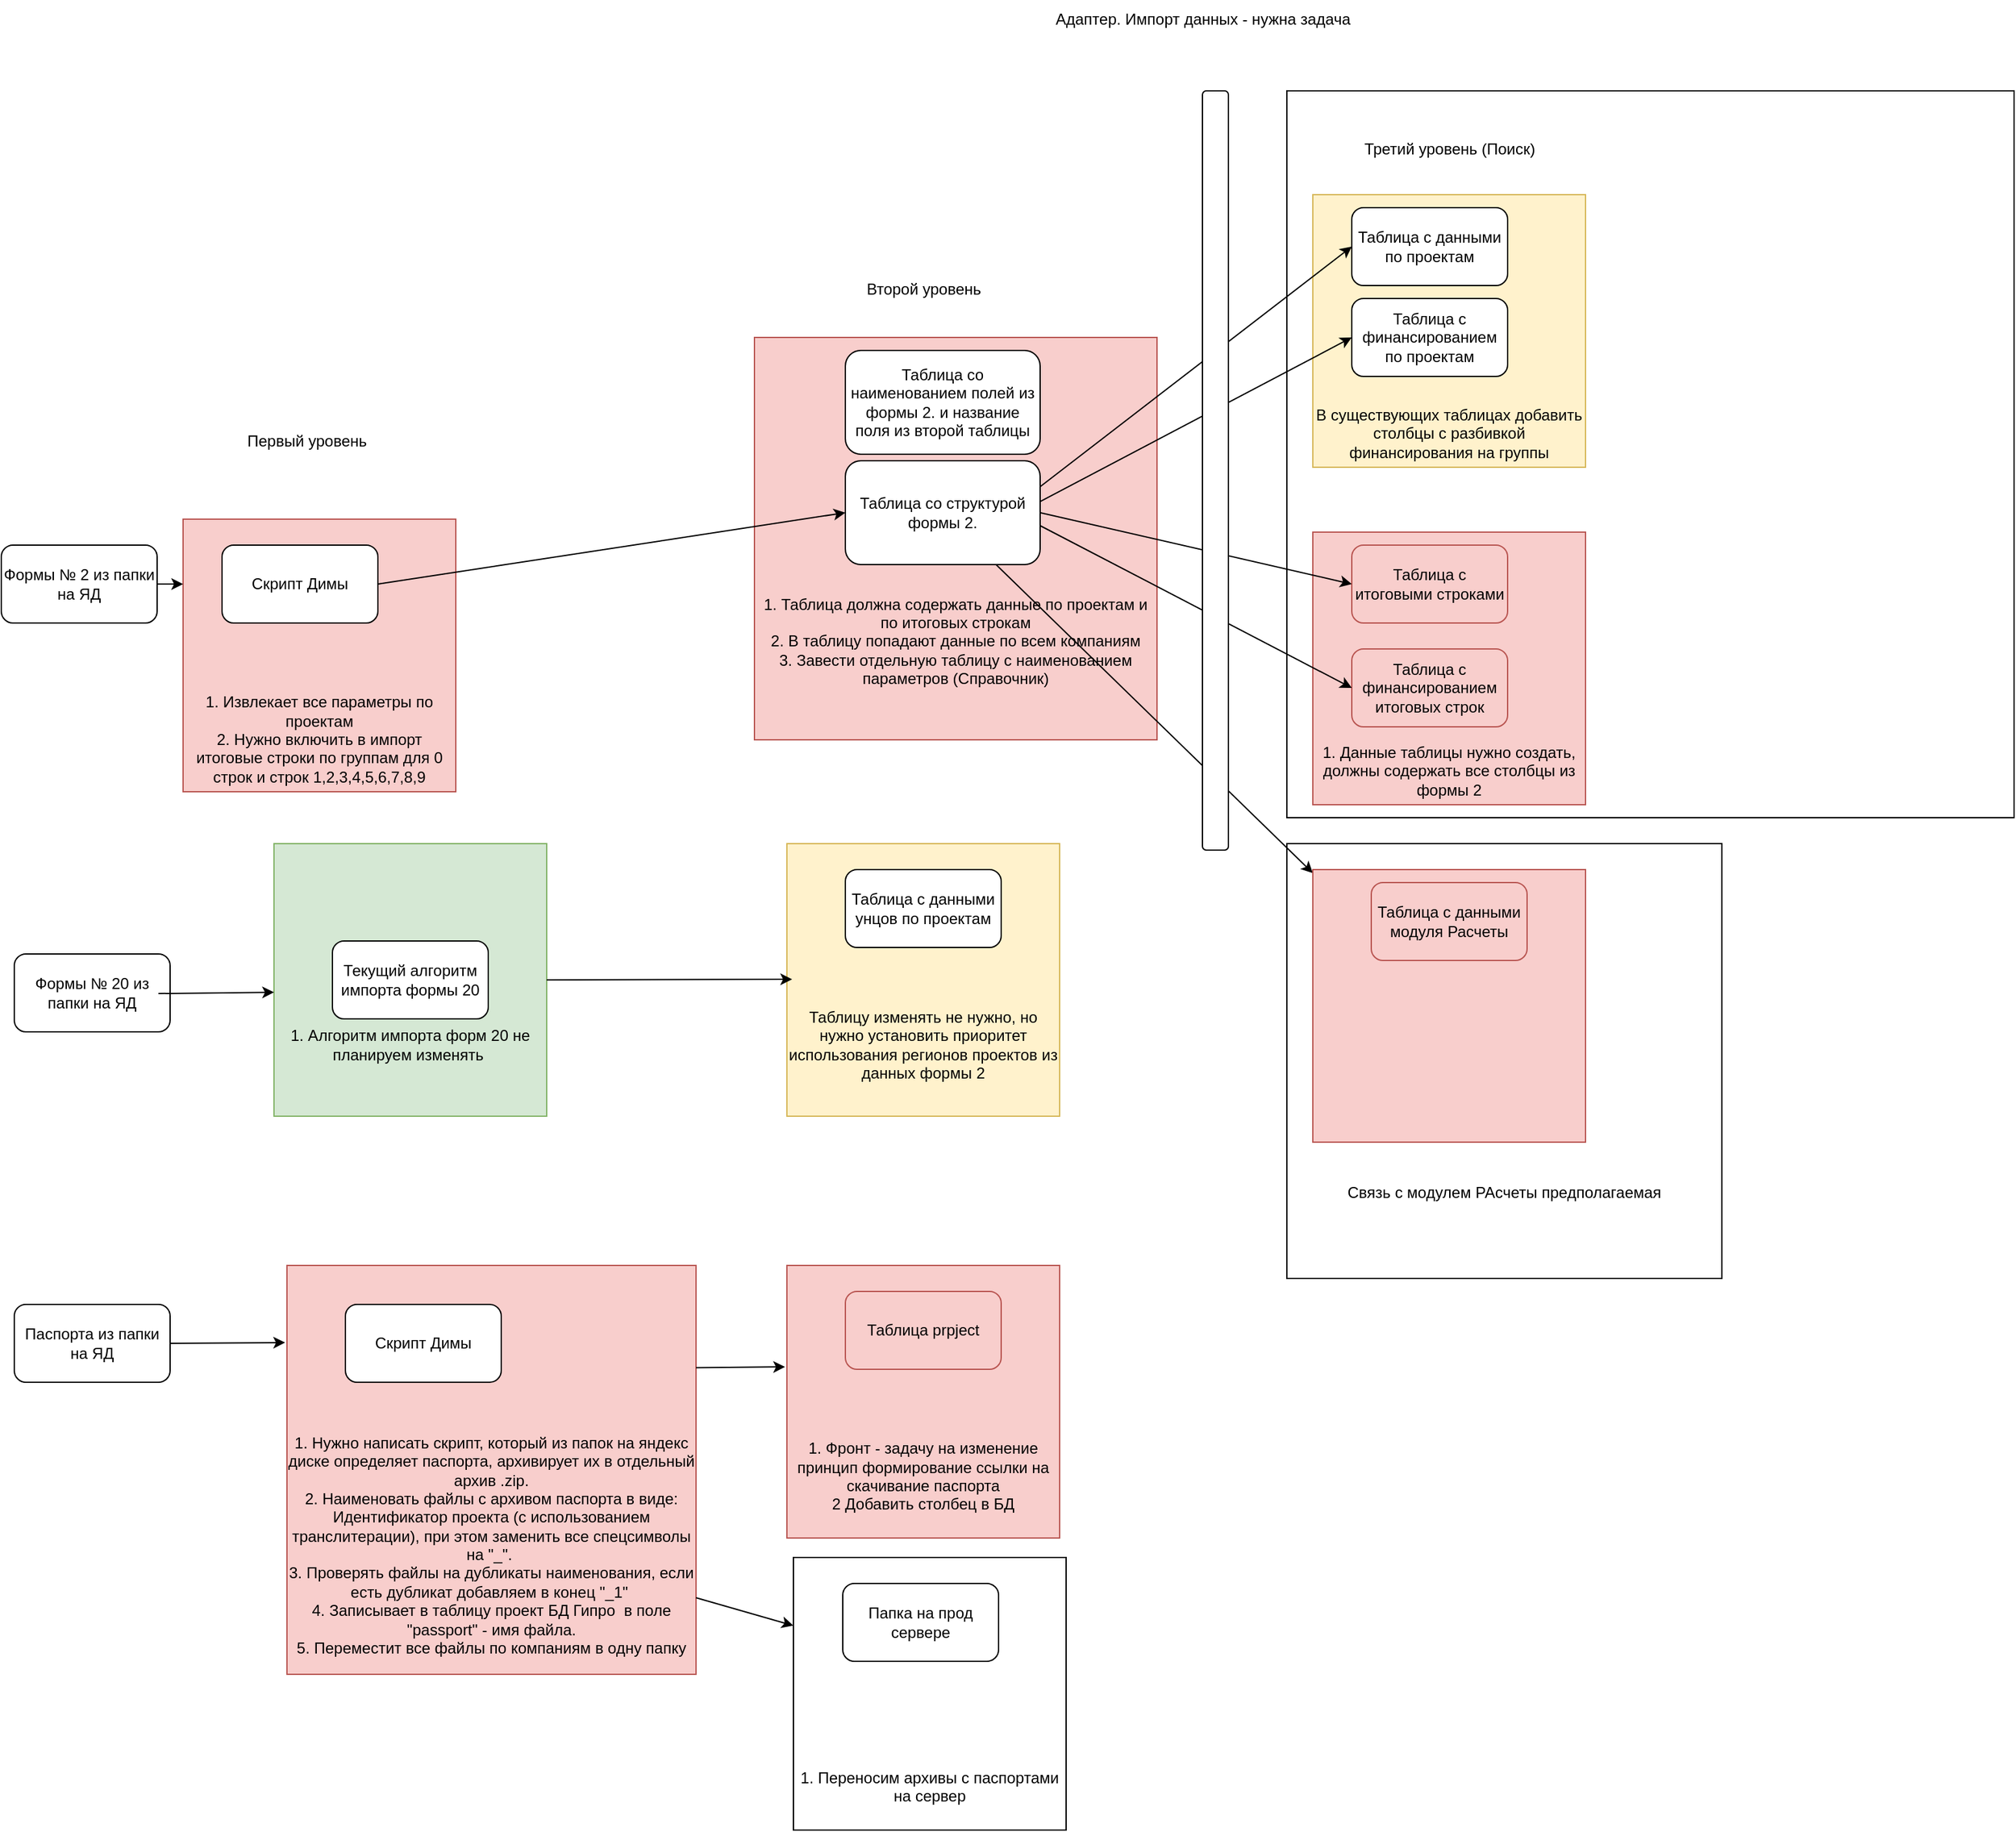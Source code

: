 <mxfile version="22.0.5" type="device">
  <diagram name="Страница — 1" id="O2RAl2Ow5lcf_SMwTOhs">
    <mxGraphModel dx="3067" dy="2218" grid="1" gridSize="10" guides="1" tooltips="1" connect="1" arrows="1" fold="1" page="1" pageScale="1" pageWidth="827" pageHeight="1169" math="0" shadow="0">
      <root>
        <mxCell id="0" />
        <mxCell id="1" parent="0" />
        <mxCell id="HMwePQK9_PrnhCYV4JY7-50" value="&lt;br&gt;&lt;br&gt;&lt;br&gt;&lt;br&gt;&lt;br&gt;&lt;br&gt;&lt;br&gt;&lt;br&gt;&lt;br&gt;&lt;br&gt;&lt;br&gt;&lt;br&gt;&lt;br&gt;&lt;br&gt;Связь с модулем РАсчеты предполагаемая" style="whiteSpace=wrap;html=1;aspect=fixed;" vertex="1" parent="1">
          <mxGeometry x="800" y="460" width="335" height="335" as="geometry" />
        </mxCell>
        <mxCell id="HMwePQK9_PrnhCYV4JY7-49" value="" style="whiteSpace=wrap;html=1;aspect=fixed;" vertex="1" parent="1">
          <mxGeometry x="800" y="-120" width="560" height="560" as="geometry" />
        </mxCell>
        <mxCell id="HMwePQK9_PrnhCYV4JY7-35" value="&lt;br&gt;&lt;br&gt;&lt;br&gt;&lt;br&gt;&lt;br&gt;&lt;br&gt;&lt;br&gt;&lt;br&gt;&lt;br&gt;&lt;br&gt;&lt;br&gt;1. Таблица должна содержать данные по проектам и по итоговых строкам&lt;br&gt;2. В таблицу попадают данные по всем компаниям&lt;br&gt;3. Завести отдельную таблицу с наименованием параметров (Справочник)" style="whiteSpace=wrap;html=1;aspect=fixed;fillColor=#f8cecc;strokeColor=#b85450;" vertex="1" parent="1">
          <mxGeometry x="390" y="70" width="310" height="310" as="geometry" />
        </mxCell>
        <mxCell id="HMwePQK9_PrnhCYV4JY7-32" value="&lt;br&gt;&lt;br&gt;&lt;br&gt;&lt;br&gt;&lt;br&gt;&lt;br&gt;&lt;br&gt;&lt;br&gt;1. Нужно написать скрипт, который из папок на яндекс диске определяет паспорта, архивирует их в отдельный архив .zip. &lt;br&gt;2. Наименовать файлы с архивом паспорта в виде: Идентификатор проекта (с использованием транслитерации), при этом заменить все спецсимволы на &quot;_&quot;.&amp;nbsp;&lt;br style=&quot;border-color: var(--border-color);&quot;&gt;3. Проверять файлы на дубликаты наименования, если есть дубликат добавляем в конец &quot;_1&quot;&amp;nbsp;&lt;br&gt;4. Записывает в таблицу проект БД Гипро&amp;nbsp; в поле &quot;passport&quot; - имя файла.&lt;br&gt;5. Переместит все файлы по компаниям в одну папку" style="whiteSpace=wrap;html=1;aspect=fixed;fillColor=#f8cecc;strokeColor=#b85450;" vertex="1" parent="1">
          <mxGeometry x="30" y="785" width="315" height="315" as="geometry" />
        </mxCell>
        <mxCell id="HMwePQK9_PrnhCYV4JY7-27" value="&lt;br&gt;&lt;br&gt;&lt;br&gt;&lt;br&gt;&lt;br&gt;&lt;br&gt;&lt;br&gt;&lt;br&gt;&lt;br&gt;1. Извлекает все параметры по проектам&lt;br&gt;2. Нужно включить в импорт итоговые строки по группам для 0 строк и строк 1,2,3,4,5,6,7,8,9" style="whiteSpace=wrap;html=1;aspect=fixed;fillColor=#f8cecc;strokeColor=#b85450;" vertex="1" parent="1">
          <mxGeometry x="-50" y="210" width="210" height="210" as="geometry" />
        </mxCell>
        <mxCell id="HMwePQK9_PrnhCYV4JY7-13" value="&lt;br&gt;&lt;br&gt;&lt;br&gt;&lt;br&gt;&lt;br&gt;&lt;br&gt;&lt;br&gt;Таблицу изменять не нужно, но нужно установить приоритет использования регионов проектов из данных формы 2" style="whiteSpace=wrap;html=1;aspect=fixed;fillColor=#fff2cc;strokeColor=#d6b656;" vertex="1" parent="1">
          <mxGeometry x="415" y="460" width="210" height="210" as="geometry" />
        </mxCell>
        <mxCell id="HMwePQK9_PrnhCYV4JY7-10" value="&lt;br&gt;&lt;br&gt;&lt;br&gt;&lt;br&gt;&lt;br&gt;&lt;br&gt;&lt;br&gt;&lt;br&gt;&lt;br&gt;&lt;br&gt;&lt;br&gt;В существующих таблицах добавить столбцы с разбивкой финансирования на группы" style="whiteSpace=wrap;html=1;aspect=fixed;fillColor=#fff2cc;strokeColor=#d6b656;" vertex="1" parent="1">
          <mxGeometry x="820" y="-40" width="210" height="210" as="geometry" />
        </mxCell>
        <mxCell id="HMwePQK9_PrnhCYV4JY7-8" value="&lt;br&gt;&lt;br&gt;&lt;br&gt;&lt;br&gt;&lt;br&gt;&lt;br&gt;&lt;br&gt;&lt;br&gt;&lt;br&gt;&lt;br&gt;&lt;br&gt;1. Данные таблицы нужно создать, должны содержать все столбцы из формы 2" style="whiteSpace=wrap;html=1;aspect=fixed;fillColor=#f8cecc;strokeColor=#b85450;" vertex="1" parent="1">
          <mxGeometry x="820" y="220" width="210" height="210" as="geometry" />
        </mxCell>
        <mxCell id="HMwePQK9_PrnhCYV4JY7-1" value="Формы № 2 из папки на ЯД" style="rounded=1;whiteSpace=wrap;html=1;" vertex="1" parent="1">
          <mxGeometry x="-190" y="230" width="120" height="60" as="geometry" />
        </mxCell>
        <mxCell id="HMwePQK9_PrnhCYV4JY7-2" value="Формы № 20 из папки на ЯД" style="rounded=1;whiteSpace=wrap;html=1;" vertex="1" parent="1">
          <mxGeometry x="-180" y="545" width="120" height="60" as="geometry" />
        </mxCell>
        <mxCell id="HMwePQK9_PrnhCYV4JY7-3" value="Паспорта из папки на ЯД" style="rounded=1;whiteSpace=wrap;html=1;" vertex="1" parent="1">
          <mxGeometry x="-180" y="815" width="120" height="60" as="geometry" />
        </mxCell>
        <mxCell id="HMwePQK9_PrnhCYV4JY7-4" value="Таблица с итоговыми строками" style="rounded=1;whiteSpace=wrap;html=1;fillColor=#f8cecc;strokeColor=#b85450;" vertex="1" parent="1">
          <mxGeometry x="850" y="230" width="120" height="60" as="geometry" />
        </mxCell>
        <mxCell id="HMwePQK9_PrnhCYV4JY7-5" value="Таблица с финансированием итоговых строк" style="rounded=1;whiteSpace=wrap;html=1;fillColor=#f8cecc;strokeColor=#b85450;" vertex="1" parent="1">
          <mxGeometry x="850" y="310" width="120" height="60" as="geometry" />
        </mxCell>
        <mxCell id="HMwePQK9_PrnhCYV4JY7-6" value="Таблица с данными по проектам" style="rounded=1;whiteSpace=wrap;html=1;" vertex="1" parent="1">
          <mxGeometry x="850" y="-30" width="120" height="60" as="geometry" />
        </mxCell>
        <mxCell id="HMwePQK9_PrnhCYV4JY7-7" value="Таблица с финансированием по проектам" style="rounded=1;whiteSpace=wrap;html=1;" vertex="1" parent="1">
          <mxGeometry x="850" y="40" width="120" height="60" as="geometry" />
        </mxCell>
        <mxCell id="HMwePQK9_PrnhCYV4JY7-12" value="Таблица с данными унцов по проектам" style="rounded=1;whiteSpace=wrap;html=1;" vertex="1" parent="1">
          <mxGeometry x="460" y="480" width="120" height="60" as="geometry" />
        </mxCell>
        <mxCell id="HMwePQK9_PrnhCYV4JY7-14" value="&lt;br&gt;&lt;br&gt;&lt;br&gt;&lt;br&gt;&lt;br&gt;&lt;br&gt;&lt;br&gt;&lt;br&gt;1. Фронт - задачу на изменение принцип формирование ссылки на скачивание паспорта&lt;br&gt;2 Добавить столбец в БД" style="whiteSpace=wrap;html=1;aspect=fixed;fillColor=#f8cecc;strokeColor=#b85450;" vertex="1" parent="1">
          <mxGeometry x="415" y="785" width="210" height="210" as="geometry" />
        </mxCell>
        <mxCell id="HMwePQK9_PrnhCYV4JY7-15" value="Таблица prpject" style="rounded=1;whiteSpace=wrap;html=1;fillColor=#f8cecc;strokeColor=#b85450;" vertex="1" parent="1">
          <mxGeometry x="460" y="805" width="120" height="60" as="geometry" />
        </mxCell>
        <mxCell id="HMwePQK9_PrnhCYV4JY7-16" value="Скрипт Димы" style="rounded=1;whiteSpace=wrap;html=1;" vertex="1" parent="1">
          <mxGeometry x="75" y="815" width="120" height="60" as="geometry" />
        </mxCell>
        <mxCell id="HMwePQK9_PrnhCYV4JY7-18" value="" style="endArrow=classic;html=1;rounded=0;exitX=1;exitY=0.5;exitDx=0;exitDy=0;entryX=-0.007;entryY=0.283;entryDx=0;entryDy=0;entryPerimeter=0;" edge="1" parent="1" source="HMwePQK9_PrnhCYV4JY7-3">
          <mxGeometry width="50" height="50" relative="1" as="geometry">
            <mxPoint x="30" y="925" as="sourcePoint" />
            <mxPoint x="28.53" y="844.43" as="targetPoint" />
          </mxGeometry>
        </mxCell>
        <mxCell id="HMwePQK9_PrnhCYV4JY7-19" value="" style="endArrow=classic;html=1;rounded=0;exitX=1;exitY=0.25;exitDx=0;exitDy=0;entryX=-0.007;entryY=0.372;entryDx=0;entryDy=0;entryPerimeter=0;" edge="1" parent="1" source="HMwePQK9_PrnhCYV4JY7-32" target="HMwePQK9_PrnhCYV4JY7-14">
          <mxGeometry width="50" height="50" relative="1" as="geometry">
            <mxPoint x="280" y="845" as="sourcePoint" />
            <mxPoint x="410" y="860" as="targetPoint" />
          </mxGeometry>
        </mxCell>
        <mxCell id="HMwePQK9_PrnhCYV4JY7-20" value="&lt;br&gt;&lt;br&gt;&lt;br&gt;&lt;br&gt;&lt;br&gt;&lt;br&gt;&lt;br&gt;1. Алгоритм импорта форм 20 не планируем изменять&amp;nbsp;" style="whiteSpace=wrap;html=1;aspect=fixed;fillColor=#d5e8d4;strokeColor=#82b366;" vertex="1" parent="1">
          <mxGeometry x="20" y="460" width="210" height="210" as="geometry" />
        </mxCell>
        <mxCell id="HMwePQK9_PrnhCYV4JY7-21" value="Текущий алгоритм импорта формы 20" style="rounded=1;whiteSpace=wrap;html=1;" vertex="1" parent="1">
          <mxGeometry x="65" y="535" width="120" height="60" as="geometry" />
        </mxCell>
        <mxCell id="HMwePQK9_PrnhCYV4JY7-24" value="" style="endArrow=classic;html=1;rounded=0;exitX=1;exitY=0.5;exitDx=0;exitDy=0;entryX=-0.007;entryY=0.283;entryDx=0;entryDy=0;entryPerimeter=0;" edge="1" parent="1">
          <mxGeometry width="50" height="50" relative="1" as="geometry">
            <mxPoint x="-69" y="575.5" as="sourcePoint" />
            <mxPoint x="20" y="574.5" as="targetPoint" />
          </mxGeometry>
        </mxCell>
        <mxCell id="HMwePQK9_PrnhCYV4JY7-25" value="" style="endArrow=classic;html=1;rounded=0;exitX=1;exitY=0.5;exitDx=0;exitDy=0;entryX=-0.007;entryY=0.283;entryDx=0;entryDy=0;entryPerimeter=0;" edge="1" parent="1" source="HMwePQK9_PrnhCYV4JY7-20">
          <mxGeometry width="50" height="50" relative="1" as="geometry">
            <mxPoint x="330" y="565.5" as="sourcePoint" />
            <mxPoint x="419" y="564.5" as="targetPoint" />
          </mxGeometry>
        </mxCell>
        <mxCell id="HMwePQK9_PrnhCYV4JY7-26" value="Скрипт Димы" style="rounded=1;whiteSpace=wrap;html=1;" vertex="1" parent="1">
          <mxGeometry x="-20" y="230" width="120" height="60" as="geometry" />
        </mxCell>
        <mxCell id="HMwePQK9_PrnhCYV4JY7-28" value="" style="endArrow=classic;html=1;rounded=0;exitX=1;exitY=0.5;exitDx=0;exitDy=0;" edge="1" parent="1" source="HMwePQK9_PrnhCYV4JY7-1">
          <mxGeometry width="50" height="50" relative="1" as="geometry">
            <mxPoint x="150" y="300" as="sourcePoint" />
            <mxPoint x="-50" y="260" as="targetPoint" />
          </mxGeometry>
        </mxCell>
        <mxCell id="HMwePQK9_PrnhCYV4JY7-30" value="&lt;br&gt;&lt;br&gt;&lt;br&gt;&lt;br&gt;&lt;br&gt;&lt;br&gt;&lt;br&gt;&lt;br&gt;&lt;br&gt;&lt;br&gt;1. Переносим архивы с паспортами на сервер" style="whiteSpace=wrap;html=1;aspect=fixed;" vertex="1" parent="1">
          <mxGeometry x="420" y="1010" width="210" height="210" as="geometry" />
        </mxCell>
        <mxCell id="HMwePQK9_PrnhCYV4JY7-31" value="Папка на прод сервере" style="rounded=1;whiteSpace=wrap;html=1;" vertex="1" parent="1">
          <mxGeometry x="458" y="1030" width="120" height="60" as="geometry" />
        </mxCell>
        <mxCell id="HMwePQK9_PrnhCYV4JY7-34" value="Таблица со структурой формы 2." style="rounded=1;whiteSpace=wrap;html=1;" vertex="1" parent="1">
          <mxGeometry x="460" y="165" width="150" height="80" as="geometry" />
        </mxCell>
        <mxCell id="HMwePQK9_PrnhCYV4JY7-36" value="Таблица со наименованием полей из формы 2. и название поля из второй таблицы" style="rounded=1;whiteSpace=wrap;html=1;" vertex="1" parent="1">
          <mxGeometry x="460" y="80" width="150" height="80" as="geometry" />
        </mxCell>
        <mxCell id="HMwePQK9_PrnhCYV4JY7-37" value="" style="endArrow=classic;html=1;rounded=0;exitX=1;exitY=0.5;exitDx=0;exitDy=0;entryX=0;entryY=0.5;entryDx=0;entryDy=0;" edge="1" parent="1" source="HMwePQK9_PrnhCYV4JY7-26" target="HMwePQK9_PrnhCYV4JY7-34">
          <mxGeometry width="50" height="50" relative="1" as="geometry">
            <mxPoint x="205" y="270" as="sourcePoint" />
            <mxPoint x="225" y="270" as="targetPoint" />
          </mxGeometry>
        </mxCell>
        <mxCell id="HMwePQK9_PrnhCYV4JY7-38" value="" style="endArrow=classic;html=1;rounded=0;exitX=1;exitY=0.5;exitDx=0;exitDy=0;entryX=0;entryY=0.5;entryDx=0;entryDy=0;" edge="1" parent="1" target="HMwePQK9_PrnhCYV4JY7-6">
          <mxGeometry width="50" height="50" relative="1" as="geometry">
            <mxPoint x="610" y="185" as="sourcePoint" />
            <mxPoint x="970" y="130" as="targetPoint" />
          </mxGeometry>
        </mxCell>
        <mxCell id="HMwePQK9_PrnhCYV4JY7-39" value="" style="endArrow=classic;html=1;rounded=0;exitX=0.997;exitY=0.396;exitDx=0;exitDy=0;entryX=0;entryY=0.5;entryDx=0;entryDy=0;exitPerimeter=0;" edge="1" parent="1" source="HMwePQK9_PrnhCYV4JY7-34" target="HMwePQK9_PrnhCYV4JY7-7">
          <mxGeometry width="50" height="50" relative="1" as="geometry">
            <mxPoint x="620" y="195" as="sourcePoint" />
            <mxPoint x="860" y="10" as="targetPoint" />
          </mxGeometry>
        </mxCell>
        <mxCell id="HMwePQK9_PrnhCYV4JY7-40" value="" style="endArrow=classic;html=1;rounded=0;exitX=1;exitY=0.5;exitDx=0;exitDy=0;entryX=0;entryY=0.5;entryDx=0;entryDy=0;" edge="1" parent="1" source="HMwePQK9_PrnhCYV4JY7-34" target="HMwePQK9_PrnhCYV4JY7-4">
          <mxGeometry width="50" height="50" relative="1" as="geometry">
            <mxPoint x="620" y="207" as="sourcePoint" />
            <mxPoint x="860" y="80" as="targetPoint" />
          </mxGeometry>
        </mxCell>
        <mxCell id="HMwePQK9_PrnhCYV4JY7-41" value="" style="endArrow=classic;html=1;rounded=0;exitX=1;exitY=0.625;exitDx=0;exitDy=0;entryX=0;entryY=0.5;entryDx=0;entryDy=0;exitPerimeter=0;" edge="1" parent="1" source="HMwePQK9_PrnhCYV4JY7-34" target="HMwePQK9_PrnhCYV4JY7-5">
          <mxGeometry width="50" height="50" relative="1" as="geometry">
            <mxPoint x="620" y="215" as="sourcePoint" />
            <mxPoint x="860" y="270" as="targetPoint" />
          </mxGeometry>
        </mxCell>
        <mxCell id="HMwePQK9_PrnhCYV4JY7-43" value="Второй уровень" style="text;html=1;align=center;verticalAlign=middle;resizable=0;points=[];autosize=1;strokeColor=none;fillColor=none;" vertex="1" parent="1">
          <mxGeometry x="465" y="18" width="110" height="30" as="geometry" />
        </mxCell>
        <mxCell id="HMwePQK9_PrnhCYV4JY7-44" value="Первый уровень" style="text;html=1;align=center;verticalAlign=middle;resizable=0;points=[];autosize=1;strokeColor=none;fillColor=none;" vertex="1" parent="1">
          <mxGeometry x="-15" y="135" width="120" height="30" as="geometry" />
        </mxCell>
        <mxCell id="HMwePQK9_PrnhCYV4JY7-45" value="Третий уровень (Поиск)" style="text;html=1;align=center;verticalAlign=middle;resizable=0;points=[];autosize=1;strokeColor=none;fillColor=none;" vertex="1" parent="1">
          <mxGeometry x="850" y="-90" width="150" height="30" as="geometry" />
        </mxCell>
        <mxCell id="HMwePQK9_PrnhCYV4JY7-46" value="" style="endArrow=classic;html=1;rounded=0;" edge="1" parent="1" source="HMwePQK9_PrnhCYV4JY7-34" target="HMwePQK9_PrnhCYV4JY7-47">
          <mxGeometry width="50" height="50" relative="1" as="geometry">
            <mxPoint x="680" y="320" as="sourcePoint" />
            <mxPoint x="840" y="520" as="targetPoint" />
          </mxGeometry>
        </mxCell>
        <mxCell id="HMwePQK9_PrnhCYV4JY7-47" value="" style="whiteSpace=wrap;html=1;aspect=fixed;fillColor=#f8cecc;strokeColor=#b85450;" vertex="1" parent="1">
          <mxGeometry x="820" y="480" width="210" height="210" as="geometry" />
        </mxCell>
        <mxCell id="HMwePQK9_PrnhCYV4JY7-48" value="Таблица с данными модуля Расчеты" style="rounded=1;whiteSpace=wrap;html=1;fillColor=#f8cecc;strokeColor=#b85450;" vertex="1" parent="1">
          <mxGeometry x="865" y="490" width="120" height="60" as="geometry" />
        </mxCell>
        <mxCell id="HMwePQK9_PrnhCYV4JY7-51" value="Адаптер. Импорт данных - нужна задача" style="text;html=1;align=center;verticalAlign=middle;resizable=0;points=[];autosize=1;strokeColor=none;fillColor=none;" vertex="1" parent="1">
          <mxGeometry x="610" y="-190" width="250" height="30" as="geometry" />
        </mxCell>
        <mxCell id="HMwePQK9_PrnhCYV4JY7-52" value="" style="rounded=1;whiteSpace=wrap;html=1;rotation=-90;" vertex="1" parent="1">
          <mxGeometry x="452.5" y="162.5" width="585" height="20" as="geometry" />
        </mxCell>
        <mxCell id="HMwePQK9_PrnhCYV4JY7-57" value="" style="endArrow=classic;html=1;rounded=0;entryX=0;entryY=0.25;entryDx=0;entryDy=0;exitX=1.012;exitY=0.289;exitDx=0;exitDy=0;exitPerimeter=0;" edge="1" parent="1" target="HMwePQK9_PrnhCYV4JY7-30">
          <mxGeometry width="50" height="50" relative="1" as="geometry">
            <mxPoint x="345" y="1041" as="sourcePoint" />
            <mxPoint x="517" y="1040" as="targetPoint" />
          </mxGeometry>
        </mxCell>
      </root>
    </mxGraphModel>
  </diagram>
</mxfile>
